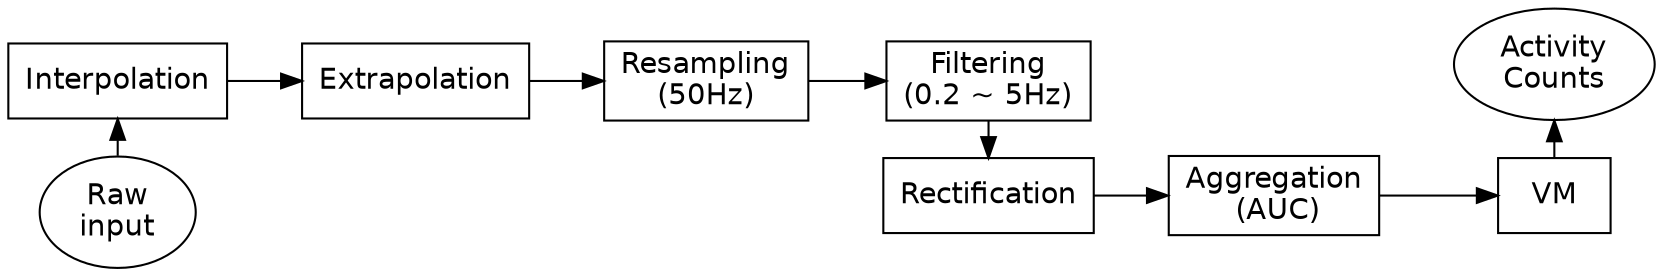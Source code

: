 digraph pipeline1 {
  graph [fontsize = 14, rankdir = "LR"]

  node [shape = oval, fontname = Helvetica]
  RI [label = "Raw\ninput"]
  AC [label = "Activity\nCounts"]

  node [shape = box, fontname = Helvetica]
  RS [label = "Resampling\n(50Hz)"]
  BF [label = "Filtering\n(0.2 ~ 5Hz)"]
  RF [label = "Rectification"]
  AG [label = "Aggregation\n (AUC)"]
  VM [label = "VM"]
  IP [label = "Interpolation"]
  EP [label = "Extrapolation"]

  subgraph step1 {
    rank = same
    IP->RI [dir = back]
  }

  subgraph {
    rank = same
    AC-> VM [dir = back]
  }

  subgraph {
    rank = same
    BF-> RF
  }

  IP-> EP
  EP-> RS
  RS-> BF
  RF-> AG
  AG-> VM
}